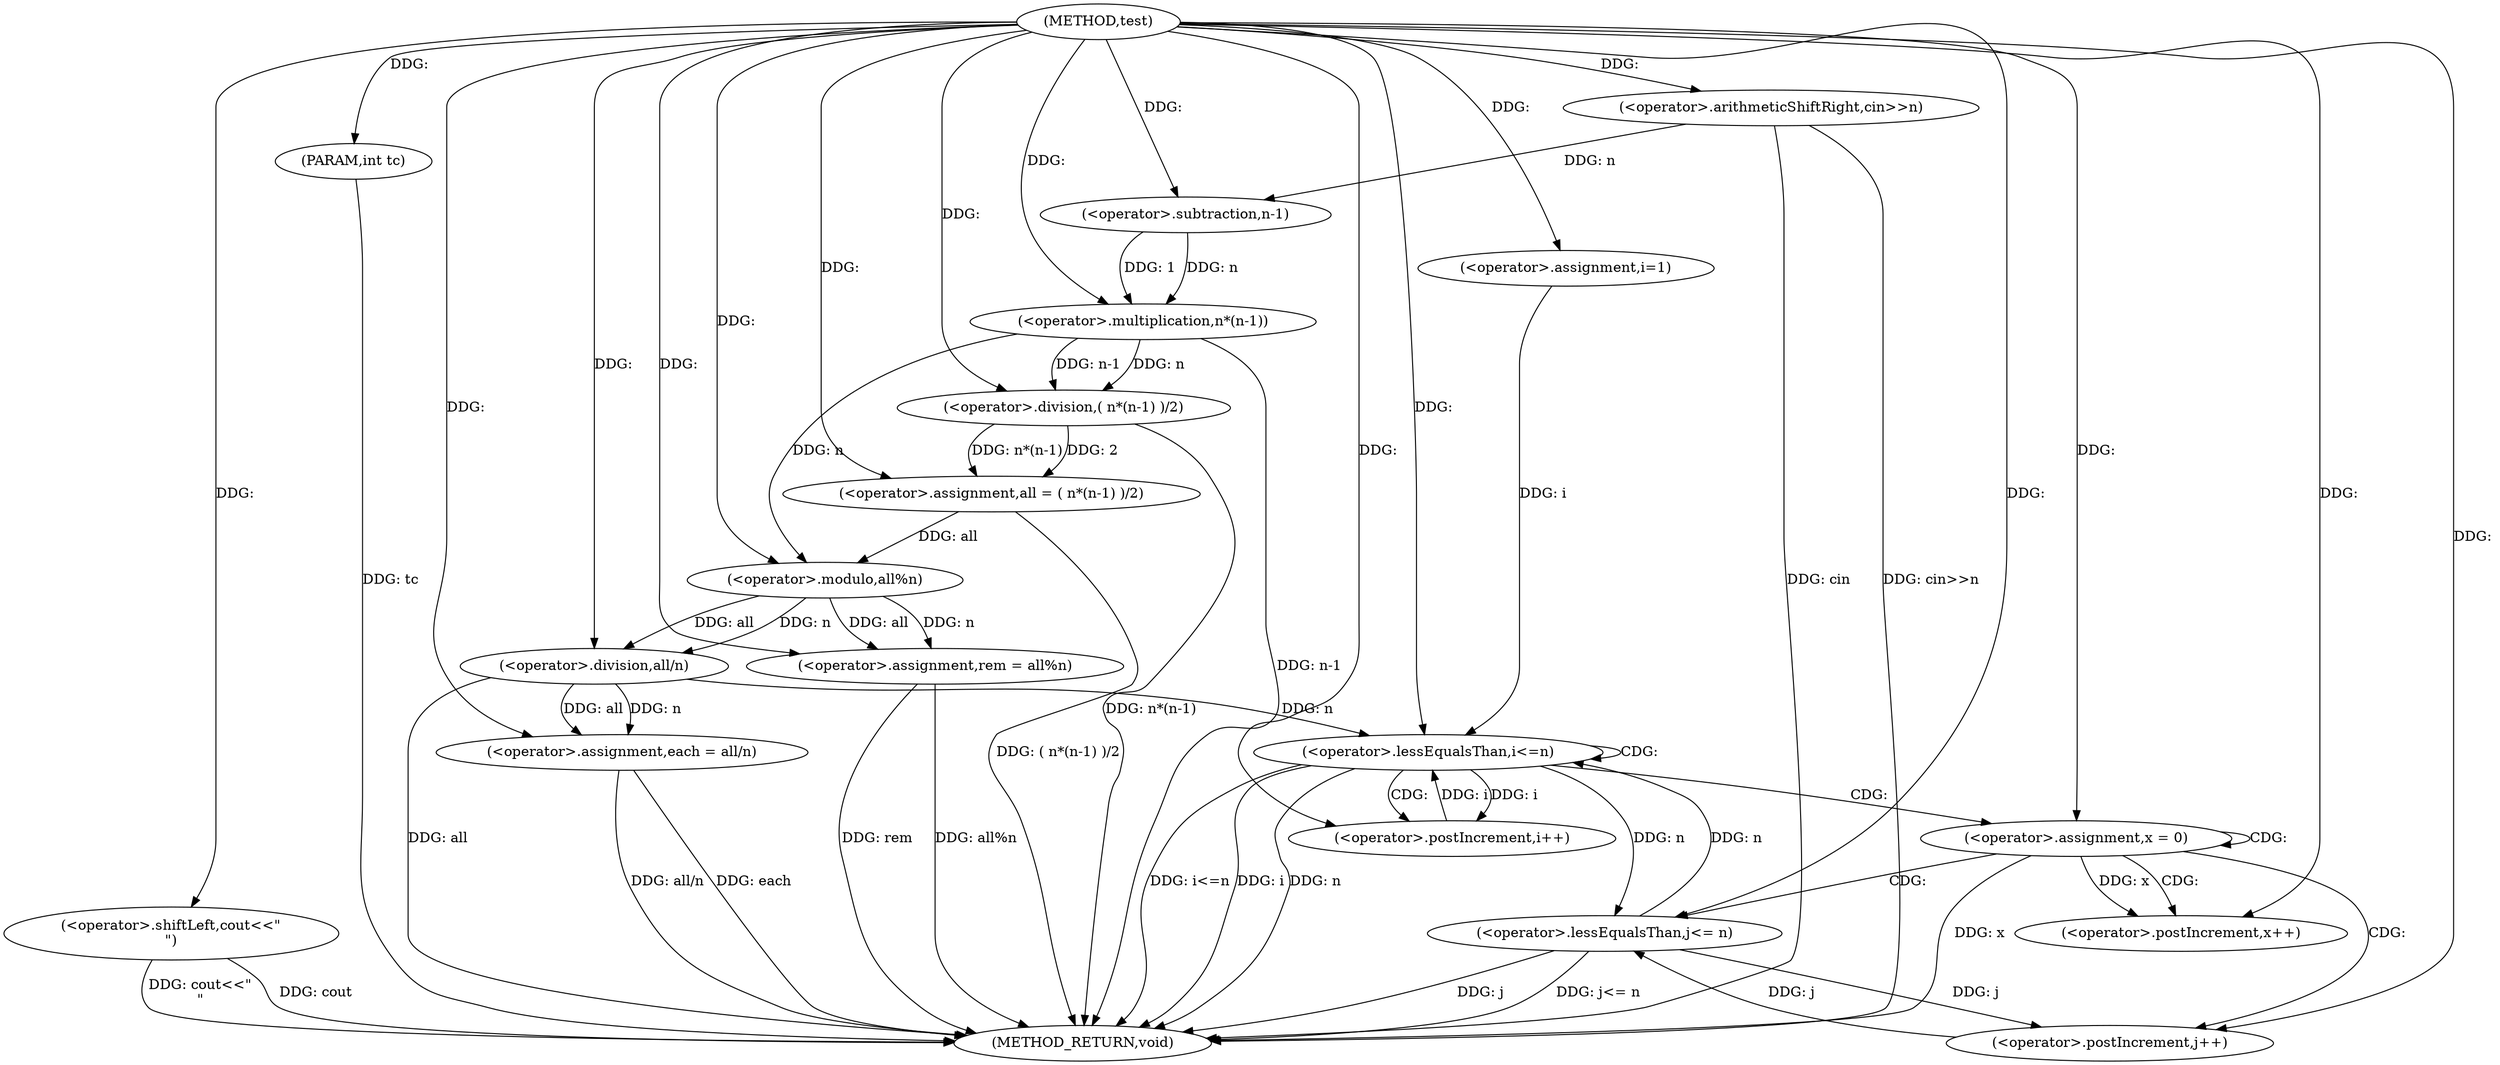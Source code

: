 digraph "test" {  
"1000131" [label = "(METHOD,test)" ]
"1000222" [label = "(METHOD_RETURN,void)" ]
"1000132" [label = "(PARAM,int tc)" ]
"1000135" [label = "(<operator>.arithmeticShiftRight,cin>>n)" ]
"1000139" [label = "(<operator>.assignment,all = ( n*(n-1) )/2)" ]
"1000149" [label = "(<operator>.assignment,rem = all%n)" ]
"1000155" [label = "(<operator>.assignment,each = all/n)" ]
"1000219" [label = "(<operator>.shiftLeft,cout<<\"\n\")" ]
"1000163" [label = "(<operator>.assignment,i=1)" ]
"1000166" [label = "(<operator>.lessEqualsThan,i<=n)" ]
"1000169" [label = "(<operator>.postIncrement,i++)" ]
"1000141" [label = "(<operator>.division,( n*(n-1) )/2)" ]
"1000151" [label = "(<operator>.modulo,all%n)" ]
"1000157" [label = "(<operator>.division,all/n)" ]
"1000142" [label = "(<operator>.multiplication,n*(n-1))" ]
"1000180" [label = "(<operator>.assignment,x = 0)" ]
"1000183" [label = "(<operator>.lessEqualsThan,j<= n)" ]
"1000144" [label = "(<operator>.subtraction,n-1)" ]
"1000187" [label = "(<operator>.postIncrement,j++)" ]
"1000189" [label = "(<operator>.postIncrement,x++)" ]
  "1000132" -> "1000222"  [ label = "DDG: tc"] 
  "1000135" -> "1000222"  [ label = "DDG: cin>>n"] 
  "1000142" -> "1000222"  [ label = "DDG: n-1"] 
  "1000141" -> "1000222"  [ label = "DDG: n*(n-1)"] 
  "1000139" -> "1000222"  [ label = "DDG: ( n*(n-1) )/2"] 
  "1000149" -> "1000222"  [ label = "DDG: rem"] 
  "1000149" -> "1000222"  [ label = "DDG: all%n"] 
  "1000155" -> "1000222"  [ label = "DDG: each"] 
  "1000157" -> "1000222"  [ label = "DDG: all"] 
  "1000155" -> "1000222"  [ label = "DDG: all/n"] 
  "1000166" -> "1000222"  [ label = "DDG: i"] 
  "1000166" -> "1000222"  [ label = "DDG: n"] 
  "1000166" -> "1000222"  [ label = "DDG: i<=n"] 
  "1000219" -> "1000222"  [ label = "DDG: cout"] 
  "1000219" -> "1000222"  [ label = "DDG: cout<<\"\n\""] 
  "1000180" -> "1000222"  [ label = "DDG: x"] 
  "1000183" -> "1000222"  [ label = "DDG: j"] 
  "1000183" -> "1000222"  [ label = "DDG: j<= n"] 
  "1000135" -> "1000222"  [ label = "DDG: cin"] 
  "1000131" -> "1000132"  [ label = "DDG: "] 
  "1000141" -> "1000139"  [ label = "DDG: n*(n-1)"] 
  "1000141" -> "1000139"  [ label = "DDG: 2"] 
  "1000151" -> "1000149"  [ label = "DDG: n"] 
  "1000151" -> "1000149"  [ label = "DDG: all"] 
  "1000157" -> "1000155"  [ label = "DDG: n"] 
  "1000157" -> "1000155"  [ label = "DDG: all"] 
  "1000131" -> "1000135"  [ label = "DDG: "] 
  "1000131" -> "1000139"  [ label = "DDG: "] 
  "1000131" -> "1000149"  [ label = "DDG: "] 
  "1000131" -> "1000155"  [ label = "DDG: "] 
  "1000131" -> "1000163"  [ label = "DDG: "] 
  "1000131" -> "1000219"  [ label = "DDG: "] 
  "1000142" -> "1000141"  [ label = "DDG: n"] 
  "1000142" -> "1000141"  [ label = "DDG: n-1"] 
  "1000131" -> "1000141"  [ label = "DDG: "] 
  "1000139" -> "1000151"  [ label = "DDG: all"] 
  "1000131" -> "1000151"  [ label = "DDG: "] 
  "1000142" -> "1000151"  [ label = "DDG: n"] 
  "1000151" -> "1000157"  [ label = "DDG: all"] 
  "1000131" -> "1000157"  [ label = "DDG: "] 
  "1000151" -> "1000157"  [ label = "DDG: n"] 
  "1000163" -> "1000166"  [ label = "DDG: i"] 
  "1000169" -> "1000166"  [ label = "DDG: i"] 
  "1000131" -> "1000166"  [ label = "DDG: "] 
  "1000157" -> "1000166"  [ label = "DDG: n"] 
  "1000183" -> "1000166"  [ label = "DDG: n"] 
  "1000166" -> "1000169"  [ label = "DDG: i"] 
  "1000131" -> "1000169"  [ label = "DDG: "] 
  "1000144" -> "1000142"  [ label = "DDG: n"] 
  "1000131" -> "1000142"  [ label = "DDG: "] 
  "1000144" -> "1000142"  [ label = "DDG: 1"] 
  "1000131" -> "1000180"  [ label = "DDG: "] 
  "1000135" -> "1000144"  [ label = "DDG: n"] 
  "1000131" -> "1000144"  [ label = "DDG: "] 
  "1000187" -> "1000183"  [ label = "DDG: j"] 
  "1000131" -> "1000183"  [ label = "DDG: "] 
  "1000166" -> "1000183"  [ label = "DDG: n"] 
  "1000183" -> "1000187"  [ label = "DDG: j"] 
  "1000131" -> "1000187"  [ label = "DDG: "] 
  "1000180" -> "1000189"  [ label = "DDG: x"] 
  "1000131" -> "1000189"  [ label = "DDG: "] 
  "1000166" -> "1000166"  [ label = "CDG: "] 
  "1000166" -> "1000180"  [ label = "CDG: "] 
  "1000166" -> "1000169"  [ label = "CDG: "] 
  "1000180" -> "1000180"  [ label = "CDG: "] 
  "1000180" -> "1000183"  [ label = "CDG: "] 
  "1000180" -> "1000187"  [ label = "CDG: "] 
  "1000180" -> "1000189"  [ label = "CDG: "] 
}
